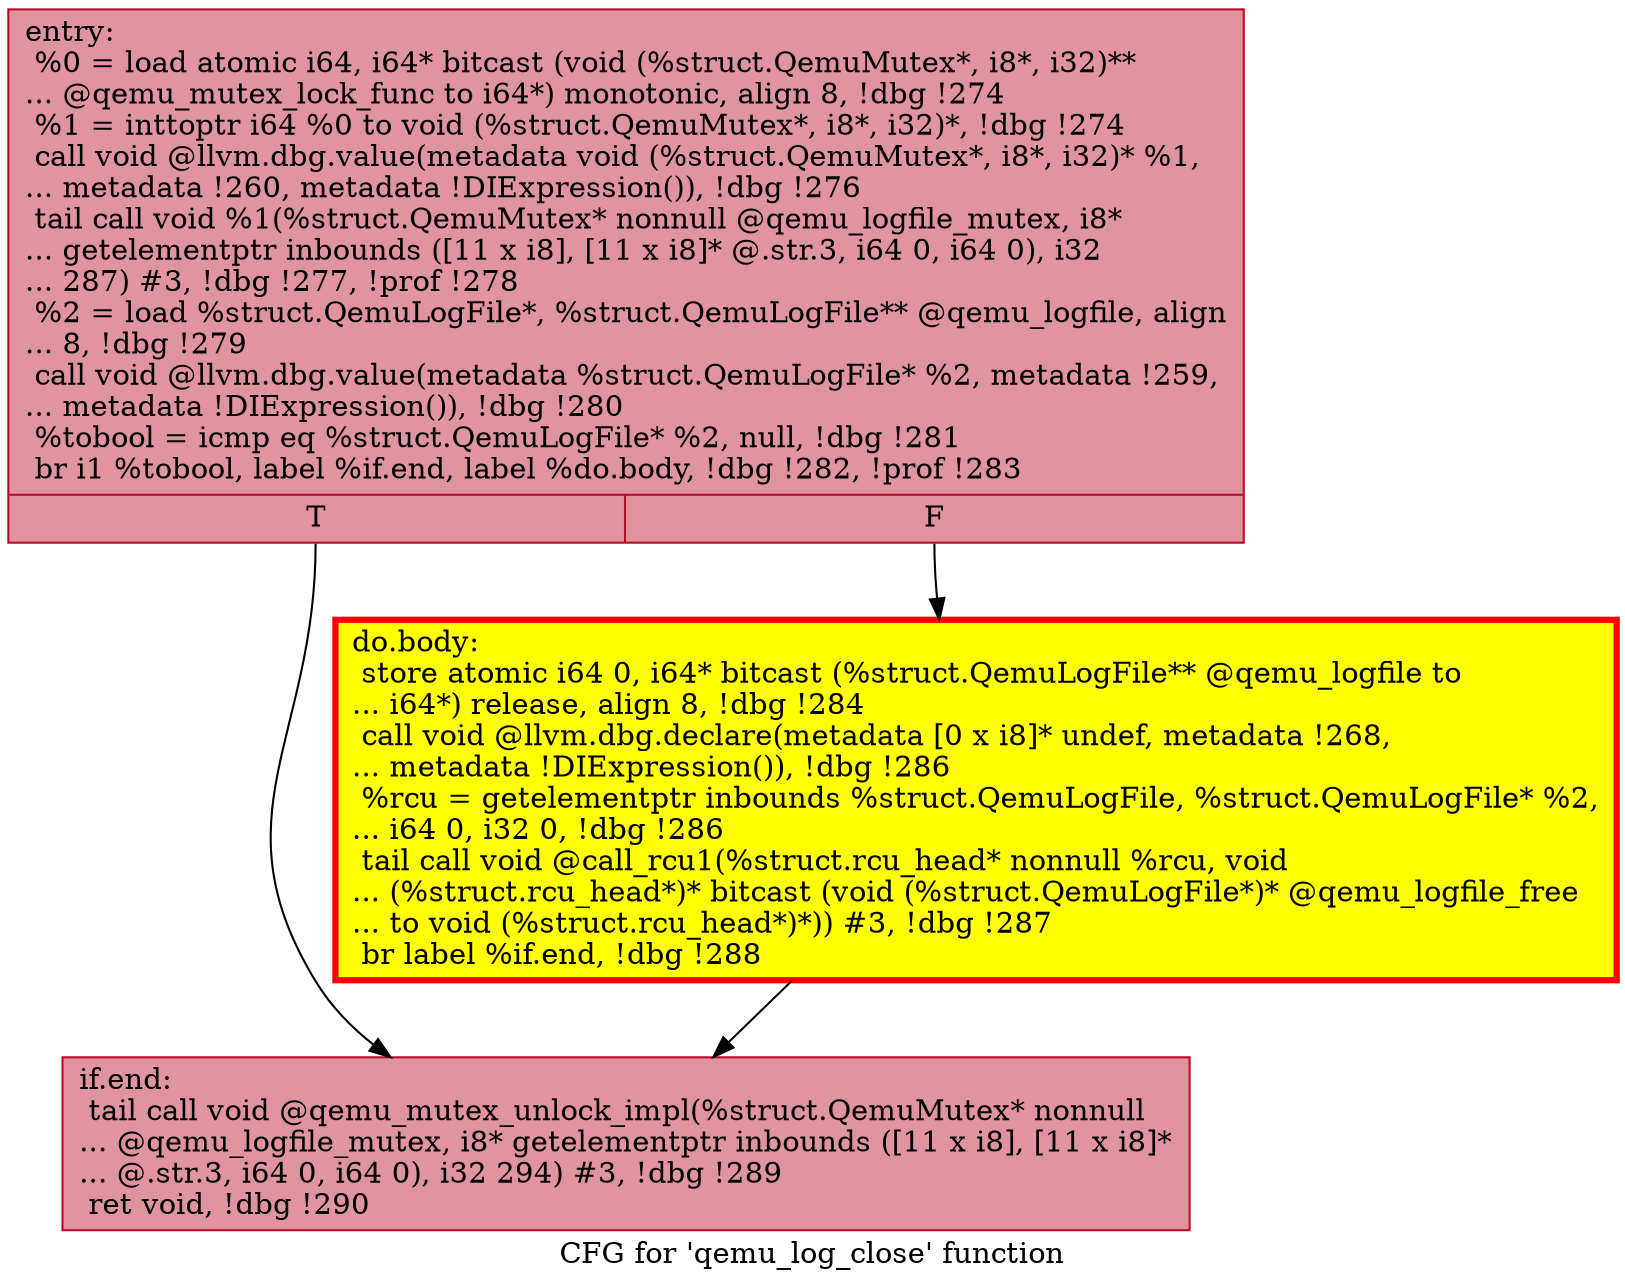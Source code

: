 digraph "CFG for 'qemu_log_close' function" {
	label="CFG for 'qemu_log_close' function";

	Node0x5590af2c2650 [shape=record,color="#b70d28ff", style=filled, fillcolor="#b70d2870",label="{entry:\l  %0 = load atomic i64, i64* bitcast (void (%struct.QemuMutex*, i8*, i32)**\l... @qemu_mutex_lock_func to i64*) monotonic, align 8, !dbg !274\l  %1 = inttoptr i64 %0 to void (%struct.QemuMutex*, i8*, i32)*, !dbg !274\l  call void @llvm.dbg.value(metadata void (%struct.QemuMutex*, i8*, i32)* %1,\l... metadata !260, metadata !DIExpression()), !dbg !276\l  tail call void %1(%struct.QemuMutex* nonnull @qemu_logfile_mutex, i8*\l... getelementptr inbounds ([11 x i8], [11 x i8]* @.str.3, i64 0, i64 0), i32\l... 287) #3, !dbg !277, !prof !278\l  %2 = load %struct.QemuLogFile*, %struct.QemuLogFile** @qemu_logfile, align\l... 8, !dbg !279\l  call void @llvm.dbg.value(metadata %struct.QemuLogFile* %2, metadata !259,\l... metadata !DIExpression()), !dbg !280\l  %tobool = icmp eq %struct.QemuLogFile* %2, null, !dbg !281\l  br i1 %tobool, label %if.end, label %do.body, !dbg !282, !prof !283\l|{<s0>T|<s1>F}}"];
	Node0x5590af2c2650:s0 -> Node0x5590af28d140;
	Node0x5590af2c2650:s1 -> Node0x5590af28d4d0;
	Node0x5590af28d4d0 [shape=record,penwidth=3.0, style="filled", color="red", fillcolor="yellow",label="{do.body:                                          \l  store atomic i64 0, i64* bitcast (%struct.QemuLogFile** @qemu_logfile to\l... i64*) release, align 8, !dbg !284\l  call void @llvm.dbg.declare(metadata [0 x i8]* undef, metadata !268,\l... metadata !DIExpression()), !dbg !286\l  %rcu = getelementptr inbounds %struct.QemuLogFile, %struct.QemuLogFile* %2,\l... i64 0, i32 0, !dbg !286\l  tail call void @call_rcu1(%struct.rcu_head* nonnull %rcu, void\l... (%struct.rcu_head*)* bitcast (void (%struct.QemuLogFile*)* @qemu_logfile_free\l... to void (%struct.rcu_head*)*)) #3, !dbg !287\l  br label %if.end, !dbg !288\l}"];
	Node0x5590af28d4d0 -> Node0x5590af28d140;
	Node0x5590af28d140 [shape=record,color="#b70d28ff", style=filled, fillcolor="#b70d2870",label="{if.end:                                           \l  tail call void @qemu_mutex_unlock_impl(%struct.QemuMutex* nonnull\l... @qemu_logfile_mutex, i8* getelementptr inbounds ([11 x i8], [11 x i8]*\l... @.str.3, i64 0, i64 0), i32 294) #3, !dbg !289\l  ret void, !dbg !290\l}"];
}
